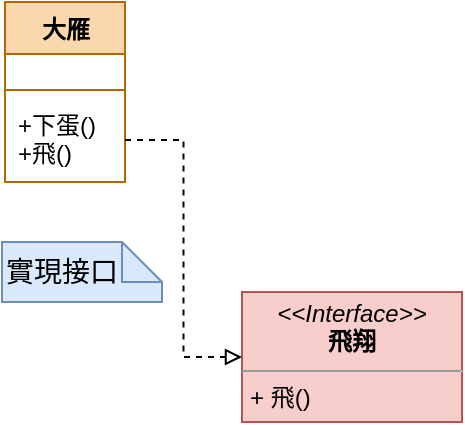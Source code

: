 <mxfile version="22.0.8" type="github">
  <diagram name="第 1 页" id="ucs1m8uEO6RnNJ_qUWsZ">
    <mxGraphModel dx="819" dy="429" grid="1" gridSize="10" guides="1" tooltips="1" connect="1" arrows="1" fold="1" page="1" pageScale="1" pageWidth="827" pageHeight="1169" math="0" shadow="0">
      <root>
        <mxCell id="0" />
        <mxCell id="1" parent="0" />
        <mxCell id="xDaTDdYCakricqLem4Mp-1" value="大雁" style="swimlane;fontStyle=1;align=center;verticalAlign=top;childLayout=stackLayout;horizontal=1;startSize=26;horizontalStack=0;resizeParent=1;resizeParentMax=0;resizeLast=0;collapsible=1;marginBottom=0;whiteSpace=wrap;html=1;fillColor=#fad7ac;strokeColor=#b46504;" vertex="1" parent="1">
          <mxGeometry x="411.5" y="370" width="60" height="90" as="geometry" />
        </mxCell>
        <mxCell id="xDaTDdYCakricqLem4Mp-2" value="&amp;nbsp;" style="text;strokeColor=none;fillColor=none;align=left;verticalAlign=top;spacingLeft=4;spacingRight=4;overflow=hidden;rotatable=0;points=[[0,0.5],[1,0.5]];portConstraint=eastwest;whiteSpace=wrap;html=1;" vertex="1" parent="xDaTDdYCakricqLem4Mp-1">
          <mxGeometry y="26" width="60" height="14" as="geometry" />
        </mxCell>
        <mxCell id="xDaTDdYCakricqLem4Mp-3" value="" style="line;strokeWidth=1;fillColor=none;align=left;verticalAlign=middle;spacingTop=-1;spacingLeft=3;spacingRight=3;rotatable=0;labelPosition=right;points=[];portConstraint=eastwest;strokeColor=inherit;" vertex="1" parent="xDaTDdYCakricqLem4Mp-1">
          <mxGeometry y="40" width="60" height="8" as="geometry" />
        </mxCell>
        <mxCell id="xDaTDdYCakricqLem4Mp-4" value="+下蛋()&lt;br&gt;+飛()&lt;br&gt;" style="text;strokeColor=none;fillColor=none;align=left;verticalAlign=top;spacingLeft=4;spacingRight=4;overflow=hidden;rotatable=0;points=[[0,0.5],[1,0.5]];portConstraint=eastwest;whiteSpace=wrap;html=1;" vertex="1" parent="xDaTDdYCakricqLem4Mp-1">
          <mxGeometry y="48" width="60" height="42" as="geometry" />
        </mxCell>
        <mxCell id="xDaTDdYCakricqLem4Mp-10" value="&lt;p style=&quot;margin:0px;margin-top:4px;text-align:center;&quot;&gt;&lt;i&gt;&amp;lt;&amp;lt;Interface&amp;gt;&amp;gt;&lt;/i&gt;&lt;br&gt;&lt;b&gt;飛翔&lt;/b&gt;&lt;/p&gt;&lt;hr size=&quot;1&quot;&gt;&lt;p style=&quot;margin:0px;margin-left:4px;&quot;&gt;+ 飛()&lt;br&gt;&lt;/p&gt;&lt;p style=&quot;margin:0px;margin-left:4px;&quot;&gt;&lt;br&gt;&lt;/p&gt;" style="verticalAlign=top;align=left;overflow=fill;fontSize=12;fontFamily=Helvetica;html=1;whiteSpace=wrap;fillColor=#f8cecc;strokeColor=#b85450;" vertex="1" parent="1">
          <mxGeometry x="530" y="515" width="110" height="65" as="geometry" />
        </mxCell>
        <mxCell id="xDaTDdYCakricqLem4Mp-11" style="edgeStyle=orthogonalEdgeStyle;rounded=0;orthogonalLoop=1;jettySize=auto;html=1;exitX=1;exitY=0.5;exitDx=0;exitDy=0;entryX=0;entryY=0.5;entryDx=0;entryDy=0;dashed=1;endArrow=block;endFill=0;" edge="1" parent="1" source="xDaTDdYCakricqLem4Mp-4" target="xDaTDdYCakricqLem4Mp-10">
          <mxGeometry relative="1" as="geometry" />
        </mxCell>
        <mxCell id="xDaTDdYCakricqLem4Mp-13" value="&lt;font style=&quot;font-size: 14px;&quot;&gt;實現接口&lt;/font&gt;" style="shape=note;size=20;whiteSpace=wrap;html=1;fillColor=#dae8fc;strokeColor=#6c8ebf;align=left;" vertex="1" parent="1">
          <mxGeometry x="410" y="490" width="80" height="30" as="geometry" />
        </mxCell>
      </root>
    </mxGraphModel>
  </diagram>
</mxfile>
